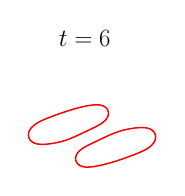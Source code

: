 \begin{tikzpicture}[scale=0.36]

\begin{axis}[
  xmin = -6,
  xmax = 2,
  ymin = -2,
  ymax = 2,
  axis equal = true,
  hide axis,
  title = {\Huge$t=6$}
  ]

\addplot [mark=none,red,line width=1.5] table{
-1.211e+00 6.392e-01
-1.168e+00 6.785e-01
-1.127e+00 7.245e-01
-1.086e+00 7.811e-01
-1.05e+00 8.519e-01
-1.027e+00 9.39e-01
-1.029e+00 1.04e+00
-1.068e+00 1.145e+00
-1.15e+00 1.236e+00
-1.267e+00 1.299e+00
-1.405e+00 1.329e+00
-1.556e+00 1.333e+00
-1.712e+00 1.319e+00
-1.873e+00 1.295e+00
-2.038e+00 1.262e+00
-2.204e+00 1.224e+00
-2.37e+00 1.18e+00
-2.535e+00 1.132e+00
-2.698e+00 1.082e+00
-2.857e+00 1.029e+00
-3.011e+00 9.763e-01
-3.159e+00 9.235e-01
-3.301e+00 8.717e-01
-3.434e+00 8.214e-01
-3.558e+00 7.725e-01
-3.671e+00 7.251e-01
-3.774e+00 6.79e-01
-3.864e+00 6.341e-01
-3.942e+00 5.908e-01
-4.009e+00 5.491e-01
-4.066e+00 5.093e-01
-4.114e+00 4.707e-01
-4.157e+00 4.317e-01
-4.196e+00 3.897e-01
-4.234e+00 3.409e-01
-4.271e+00 2.815e-01
-4.302e+00 2.083e-01
-4.319e+00 1.2e-01
-4.313e+00 1.903e-02
-4.272e+00 -8.523e-02
-4.191e+00 -1.776e-01
-4.077e+00 -2.448e-01
-3.94e+00 -2.828e-01
-3.79e+00 -2.963e-01
-3.633e+00 -2.929e-01
-3.471e+00 -2.781e-01
-3.305e+00 -2.546e-01
-3.138e+00 -2.231e-01
-2.97e+00 -1.832e-01
-2.806e+00 -1.346e-01
-2.645e+00 -7.796e-02
-2.49e+00 -1.526e-02
-2.341e+00 5.08e-02
-2.198e+00 1.174e-01
-2.062e+00 1.822e-01
-1.934e+00 2.436e-01
-1.813e+00 3.009e-01
-1.702e+00 3.537e-01
-1.601e+00 4.026e-01
-1.511e+00 4.478e-01
-1.432e+00 4.901e-01
-1.364e+00 5.296e-01
-1.306e+00 5.67e-01
-1.256e+00 6.03e-01
-1.211e+00 6.392e-01
};

\addplot [mark=none,red,line width=1.5] table{
7.567e-01 -3.317e-01
7.962e-01 -2.897e-01
8.345e-01 -2.409e-01
8.709e-01 -1.815e-01
9.016e-01 -1.083e-01
9.193e-01 -1.999e-02
9.13e-01 8.097e-02
8.719e-01 1.852e-01
7.913e-01 2.776e-01
6.769e-01 3.448e-01
5.401e-01 3.828e-01
3.905e-01 3.963e-01
2.331e-01 3.929e-01
7.073e-02 3.781e-01
-9.506e-02 3.546e-01
-2.625e-01 3.231e-01
-4.296e-01 2.832e-01
-5.944e-01 2.346e-01
-7.551e-01 1.78e-01
-9.104e-01 1.153e-01
-1.06e+00 4.92e-02
-1.202e+00 -1.739e-02
-1.338e+00 -8.219e-02
-1.466e+00 -1.436e-01
-1.587e+00 -2.009e-01
-1.698e+00 -2.537e-01
-1.798e+00 -3.026e-01
-1.889e+00 -3.478e-01
-1.968e+00 -3.901e-01
-2.036e+00 -4.296e-01
-2.094e+00 -4.67e-01
-2.144e+00 -5.03e-01
-2.189e+00 -5.392e-01
-2.232e+00 -5.785e-01
-2.273e+00 -6.245e-01
-2.314e+00 -6.811e-01
-2.35e+00 -7.519e-01
-2.373e+00 -8.39e-01
-2.371e+00 -9.402e-01
-2.332e+00 -1.045e+00
-2.25e+00 -1.136e+00
-2.133e+00 -1.199e+00
-1.995e+00 -1.229e+00
-1.845e+00 -1.233e+00
-1.688e+00 -1.219e+00
-1.527e+00 -1.195e+00
-1.362e+00 -1.162e+00
-1.196e+00 -1.124e+00
-1.03e+00 -1.08e+00
-8.65e-01 -1.032e+00
-7.023e-01 -9.818e-01
-5.432e-01 -9.293e-01
-3.889e-01 -8.763e-01
-2.406e-01 -8.235e-01
-9.923e-02 -7.717e-01
3.396e-02 -7.214e-01
1.578e-01 -6.725e-01
2.714e-01 -6.251e-01
3.736e-01 -5.79e-01
4.641e-01 -5.341e-01
5.425e-01 -4.908e-01
6.094e-01 -4.491e-01
6.66e-01 -4.093e-01
7.142e-01 -3.707e-01
7.567e-01 -3.317e-01
};

\end{axis}
\end{tikzpicture}

